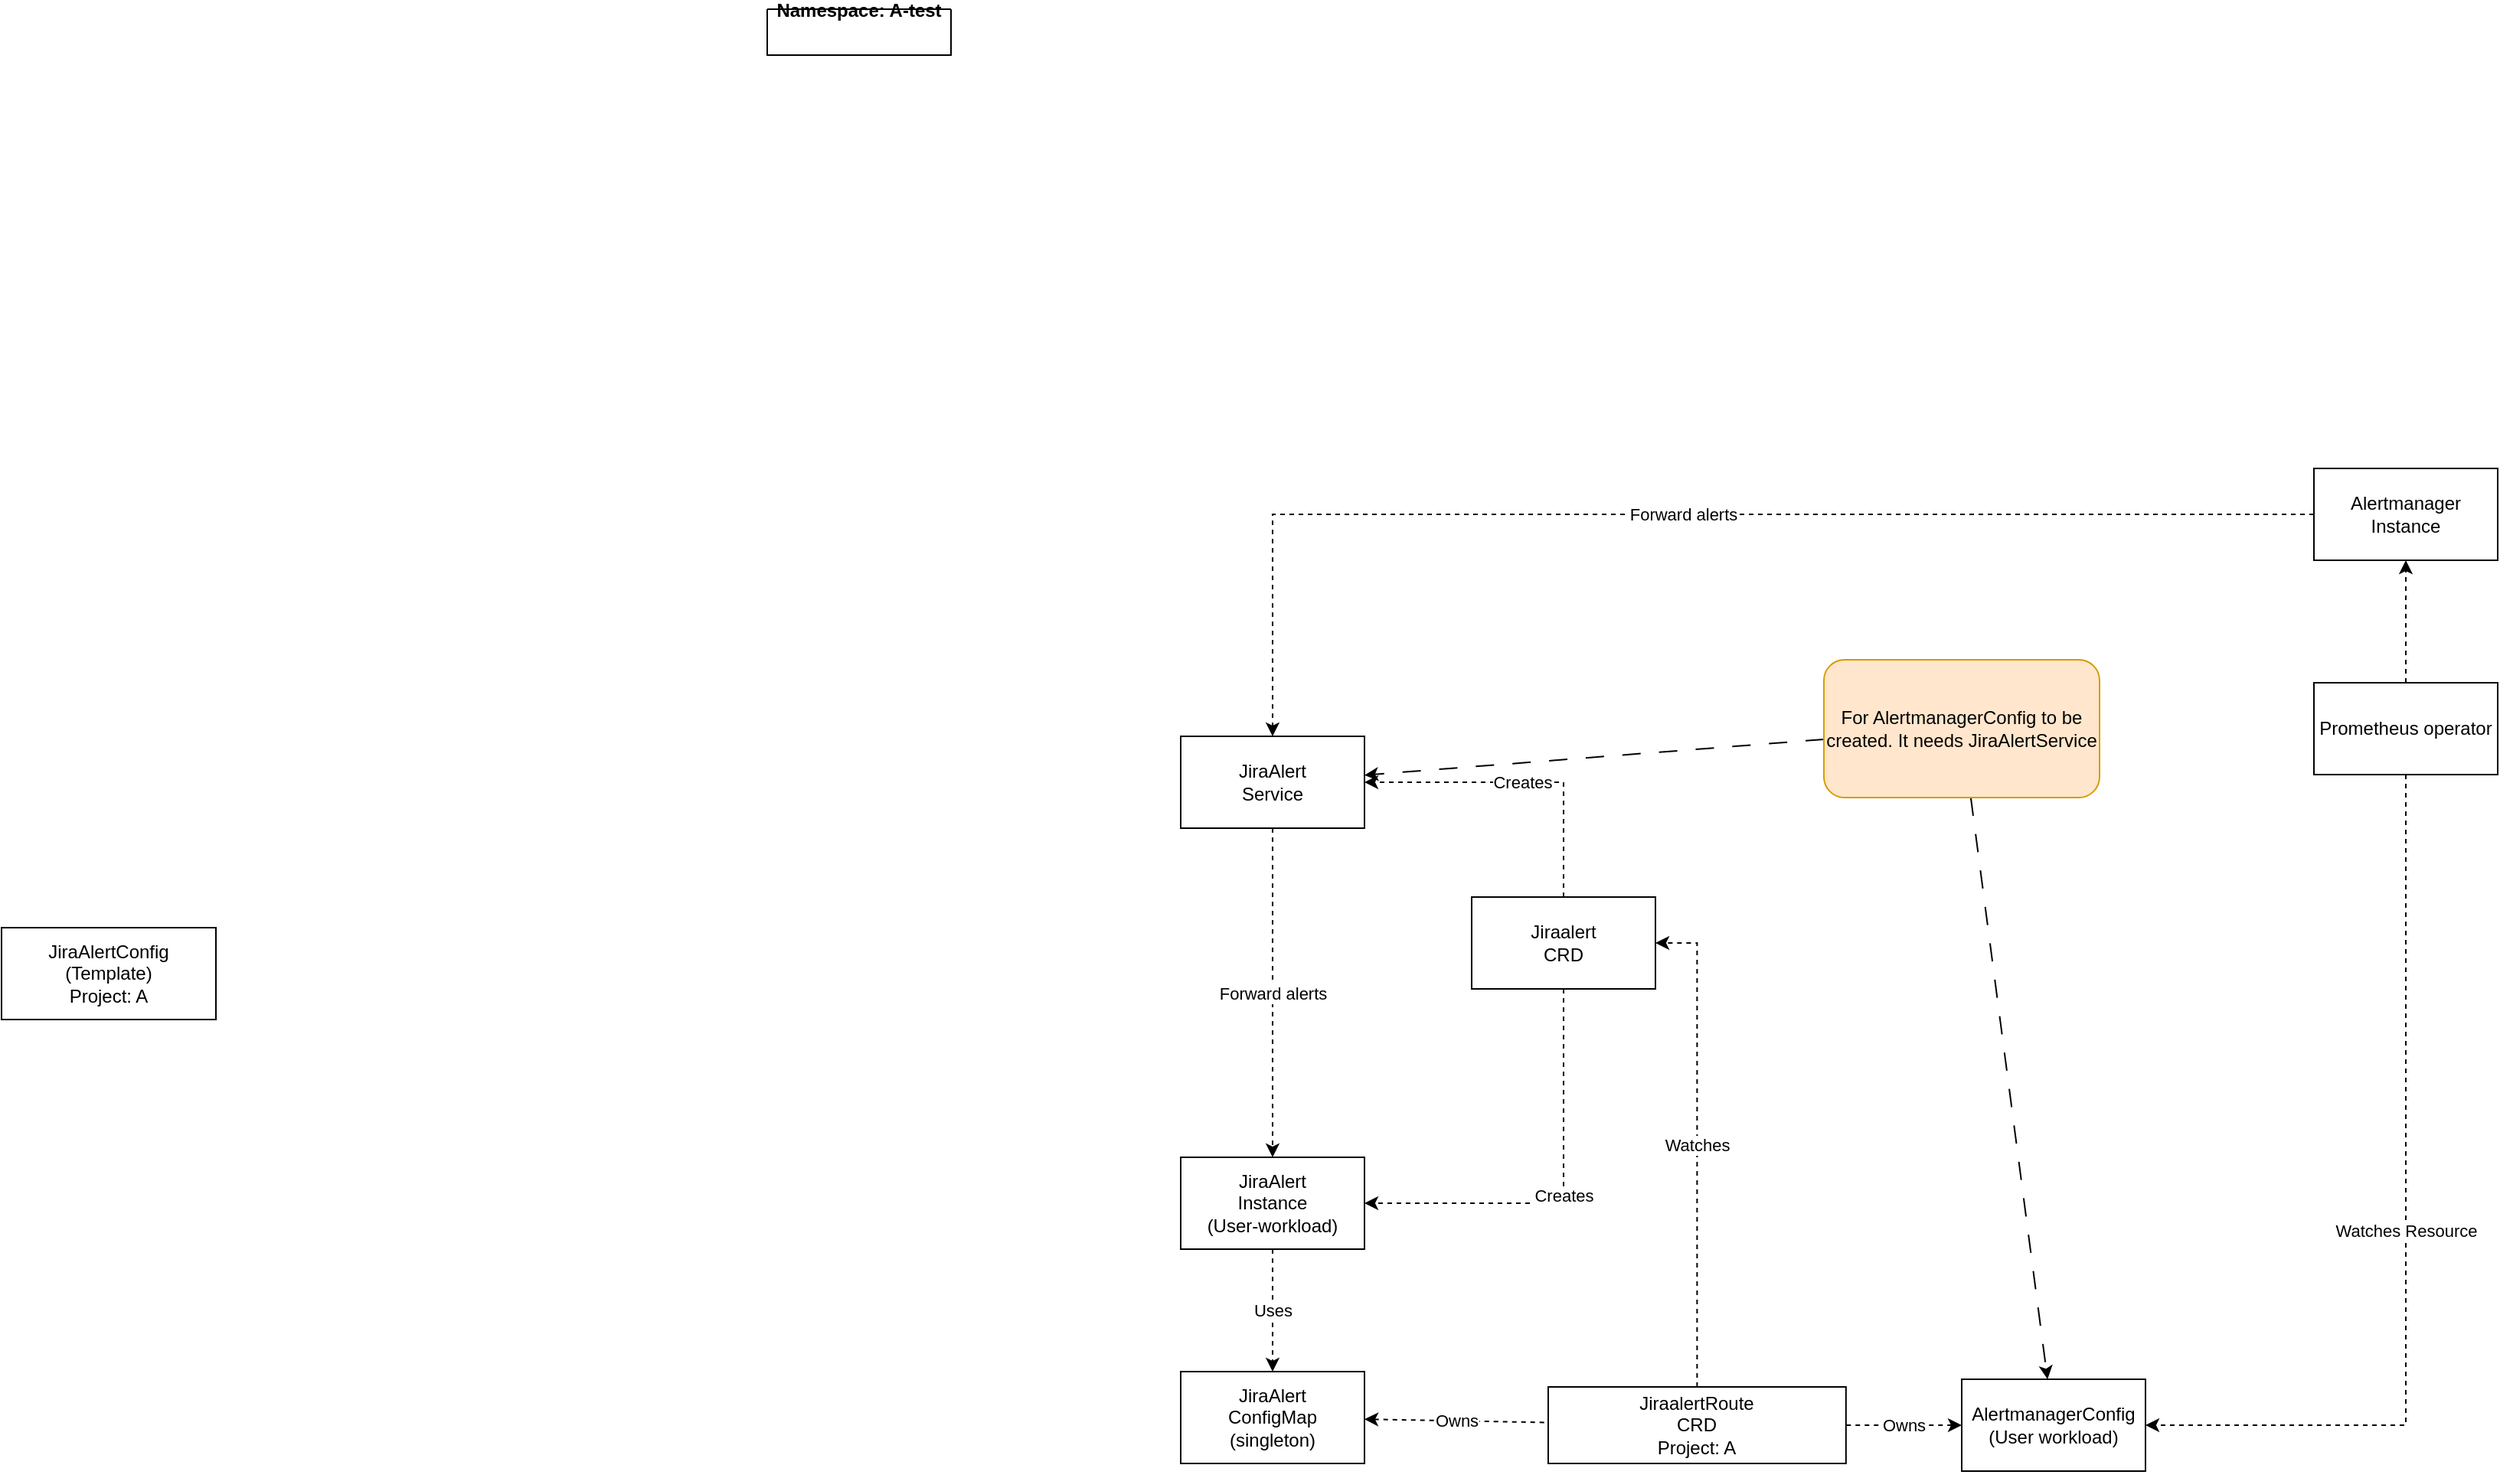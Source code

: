 <mxfile version="22.1.0" type="github">
  <diagram name="Sida-1" id="sMpSKWyNa3JY2Kg1YHN2">
    <mxGraphModel dx="3067" dy="757" grid="1" gridSize="10" guides="1" tooltips="1" connect="1" arrows="1" fold="1" page="1" pageScale="1" pageWidth="827" pageHeight="1169" math="0" shadow="0">
      <root>
        <mxCell id="0" />
        <mxCell id="1" parent="0" />
        <mxCell id="YuaA5Zfme7-IQ_LHkHmJ-38" value="Uses" style="edgeStyle=orthogonalEdgeStyle;rounded=0;orthogonalLoop=1;jettySize=auto;html=1;dashed=1;" edge="1" parent="1" source="YuaA5Zfme7-IQ_LHkHmJ-4" target="YuaA5Zfme7-IQ_LHkHmJ-30">
          <mxGeometry relative="1" as="geometry" />
        </mxCell>
        <mxCell id="YuaA5Zfme7-IQ_LHkHmJ-4" value="JiraAlert&lt;br&gt;Instance&lt;br&gt;(User-workload)" style="rounded=0;whiteSpace=wrap;html=1;" vertex="1" parent="1">
          <mxGeometry x="-460.0" y="860" width="120" height="60" as="geometry" />
        </mxCell>
        <mxCell id="YuaA5Zfme7-IQ_LHkHmJ-11" value="Namespace: A-test" style="swimlane;startSize=0;" vertex="1" collapsed="1" parent="1">
          <mxGeometry x="-730" y="110" width="120" height="30" as="geometry">
            <mxRectangle x="-730" y="110" width="528.46" height="360" as="alternateBounds" />
          </mxGeometry>
        </mxCell>
        <mxCell id="YuaA5Zfme7-IQ_LHkHmJ-12" value="AlertRule&lt;br&gt;(User)" style="rounded=0;whiteSpace=wrap;html=1;" vertex="1" parent="YuaA5Zfme7-IQ_LHkHmJ-11">
          <mxGeometry x="15.577" y="30" width="197.308" height="40" as="geometry" />
        </mxCell>
        <mxCell id="YuaA5Zfme7-IQ_LHkHmJ-1" value="JiraAlertConfig&lt;br&gt;(Template)&lt;br&gt;Project: A" style="rounded=0;whiteSpace=wrap;html=1;" vertex="1" parent="1">
          <mxGeometry x="-1230" y="710" width="140" height="60" as="geometry" />
        </mxCell>
        <mxCell id="YuaA5Zfme7-IQ_LHkHmJ-37" value="Owns" style="rounded=0;orthogonalLoop=1;jettySize=auto;html=1;dashed=1;startArrow=classic;startFill=1;endArrow=none;endFill=0;" edge="1" parent="1" source="YuaA5Zfme7-IQ_LHkHmJ-30" target="YuaA5Zfme7-IQ_LHkHmJ-16">
          <mxGeometry relative="1" as="geometry" />
        </mxCell>
        <mxCell id="YuaA5Zfme7-IQ_LHkHmJ-30" value="JiraAlert&lt;br&gt;ConfigMap&lt;br&gt;(singleton)" style="rounded=0;whiteSpace=wrap;html=1;" vertex="1" parent="1">
          <mxGeometry x="-460" y="1000" width="120" height="60" as="geometry" />
        </mxCell>
        <mxCell id="YuaA5Zfme7-IQ_LHkHmJ-35" value="Owns" style="rounded=0;orthogonalLoop=1;jettySize=auto;html=1;dashed=1;endArrow=none;endFill=0;startArrow=classic;startFill=1;" edge="1" parent="1" source="YuaA5Zfme7-IQ_LHkHmJ-19" target="YuaA5Zfme7-IQ_LHkHmJ-16">
          <mxGeometry relative="1" as="geometry" />
        </mxCell>
        <mxCell id="YuaA5Zfme7-IQ_LHkHmJ-19" value="AlertmanagerConfig&lt;br&gt;(User workload)" style="rounded=0;whiteSpace=wrap;html=1;" vertex="1" parent="1">
          <mxGeometry x="50" y="1005" width="120" height="60" as="geometry" />
        </mxCell>
        <mxCell id="YuaA5Zfme7-IQ_LHkHmJ-54" value="Watches" style="edgeStyle=orthogonalEdgeStyle;rounded=0;orthogonalLoop=1;jettySize=auto;html=1;entryX=1;entryY=0.5;entryDx=0;entryDy=0;dashed=1;" edge="1" parent="1" source="YuaA5Zfme7-IQ_LHkHmJ-16" target="YuaA5Zfme7-IQ_LHkHmJ-45">
          <mxGeometry relative="1" as="geometry" />
        </mxCell>
        <mxCell id="YuaA5Zfme7-IQ_LHkHmJ-16" value="JiraalertRoute&lt;br&gt;CRD&lt;br&gt;Project: A" style="rounded=0;whiteSpace=wrap;html=1;" vertex="1" parent="1">
          <mxGeometry x="-220.0" y="1010" width="194.42" height="50" as="geometry" />
        </mxCell>
        <mxCell id="YuaA5Zfme7-IQ_LHkHmJ-36" style="edgeStyle=orthogonalEdgeStyle;rounded=0;orthogonalLoop=1;jettySize=auto;html=1;exitX=0.5;exitY=1;exitDx=0;exitDy=0;" edge="1" parent="1" source="YuaA5Zfme7-IQ_LHkHmJ-30" target="YuaA5Zfme7-IQ_LHkHmJ-30">
          <mxGeometry relative="1" as="geometry" />
        </mxCell>
        <mxCell id="YuaA5Zfme7-IQ_LHkHmJ-41" value="Watches Resource" style="edgeStyle=orthogonalEdgeStyle;rounded=0;orthogonalLoop=1;jettySize=auto;html=1;dashed=1;entryX=1;entryY=0.5;entryDx=0;entryDy=0;exitX=0.5;exitY=1;exitDx=0;exitDy=0;" edge="1" parent="1" source="YuaA5Zfme7-IQ_LHkHmJ-39" target="YuaA5Zfme7-IQ_LHkHmJ-19">
          <mxGeometry relative="1" as="geometry" />
        </mxCell>
        <mxCell id="YuaA5Zfme7-IQ_LHkHmJ-42" style="edgeStyle=orthogonalEdgeStyle;rounded=0;orthogonalLoop=1;jettySize=auto;html=1;dashed=1;" edge="1" parent="1" source="YuaA5Zfme7-IQ_LHkHmJ-39" target="YuaA5Zfme7-IQ_LHkHmJ-40">
          <mxGeometry relative="1" as="geometry" />
        </mxCell>
        <mxCell id="YuaA5Zfme7-IQ_LHkHmJ-39" value="Prometheus operator" style="rounded=0;whiteSpace=wrap;html=1;" vertex="1" parent="1">
          <mxGeometry x="280" y="550" width="120" height="60" as="geometry" />
        </mxCell>
        <mxCell id="YuaA5Zfme7-IQ_LHkHmJ-44" value="Forward alerts" style="edgeStyle=orthogonalEdgeStyle;rounded=0;orthogonalLoop=1;jettySize=auto;html=1;dashed=1;" edge="1" parent="1" source="YuaA5Zfme7-IQ_LHkHmJ-40" target="YuaA5Zfme7-IQ_LHkHmJ-47">
          <mxGeometry relative="1" as="geometry" />
        </mxCell>
        <mxCell id="YuaA5Zfme7-IQ_LHkHmJ-40" value="Alertmanager&lt;br&gt;Instance" style="rounded=0;whiteSpace=wrap;html=1;" vertex="1" parent="1">
          <mxGeometry x="280" y="410" width="120" height="60" as="geometry" />
        </mxCell>
        <mxCell id="YuaA5Zfme7-IQ_LHkHmJ-46" value="Creates" style="edgeStyle=orthogonalEdgeStyle;rounded=0;orthogonalLoop=1;jettySize=auto;html=1;dashed=1;entryX=1;entryY=0.5;entryDx=0;entryDy=0;exitX=0.5;exitY=1;exitDx=0;exitDy=0;" edge="1" parent="1" source="YuaA5Zfme7-IQ_LHkHmJ-45" target="YuaA5Zfme7-IQ_LHkHmJ-4">
          <mxGeometry relative="1" as="geometry" />
        </mxCell>
        <mxCell id="YuaA5Zfme7-IQ_LHkHmJ-45" value="Jiraalert&lt;br&gt;CRD" style="rounded=0;whiteSpace=wrap;html=1;" vertex="1" parent="1">
          <mxGeometry x="-270" y="690" width="120" height="60" as="geometry" />
        </mxCell>
        <mxCell id="YuaA5Zfme7-IQ_LHkHmJ-47" value="JiraAlert&lt;br&gt;Service" style="rounded=0;whiteSpace=wrap;html=1;" vertex="1" parent="1">
          <mxGeometry x="-460.0" y="585" width="120" height="60" as="geometry" />
        </mxCell>
        <mxCell id="YuaA5Zfme7-IQ_LHkHmJ-48" value="Creates" style="edgeStyle=orthogonalEdgeStyle;rounded=0;orthogonalLoop=1;jettySize=auto;html=1;dashed=1;entryX=1;entryY=0.5;entryDx=0;entryDy=0;exitX=0.5;exitY=0;exitDx=0;exitDy=0;" edge="1" parent="1" source="YuaA5Zfme7-IQ_LHkHmJ-45" target="YuaA5Zfme7-IQ_LHkHmJ-47">
          <mxGeometry relative="1" as="geometry">
            <mxPoint x="-390" y="920" as="sourcePoint" />
            <mxPoint x="-390" y="820" as="targetPoint" />
          </mxGeometry>
        </mxCell>
        <mxCell id="YuaA5Zfme7-IQ_LHkHmJ-50" value="Forward alerts" style="edgeStyle=orthogonalEdgeStyle;rounded=0;orthogonalLoop=1;jettySize=auto;html=1;dashed=1;exitX=0.5;exitY=1;exitDx=0;exitDy=0;entryX=0.5;entryY=0;entryDx=0;entryDy=0;" edge="1" parent="1" source="YuaA5Zfme7-IQ_LHkHmJ-47" target="YuaA5Zfme7-IQ_LHkHmJ-4">
          <mxGeometry relative="1" as="geometry">
            <mxPoint x="-390" y="470" as="sourcePoint" />
            <mxPoint x="-390" y="590" as="targetPoint" />
          </mxGeometry>
        </mxCell>
        <mxCell id="YuaA5Zfme7-IQ_LHkHmJ-55" style="rounded=0;orthogonalLoop=1;jettySize=auto;html=1;dashed=1;dashPattern=12 12;" edge="1" parent="1" source="YuaA5Zfme7-IQ_LHkHmJ-57" target="YuaA5Zfme7-IQ_LHkHmJ-19">
          <mxGeometry relative="1" as="geometry">
            <mxPoint x="570" y="929.471" as="sourcePoint" />
          </mxGeometry>
        </mxCell>
        <mxCell id="YuaA5Zfme7-IQ_LHkHmJ-56" style="rounded=0;orthogonalLoop=1;jettySize=auto;html=1;dashed=1;dashPattern=12 12;" edge="1" parent="1" source="YuaA5Zfme7-IQ_LHkHmJ-57" target="YuaA5Zfme7-IQ_LHkHmJ-47">
          <mxGeometry relative="1" as="geometry">
            <mxPoint x="570" y="888.239" as="sourcePoint" />
            <mxPoint x="-99" y="1020" as="targetPoint" />
          </mxGeometry>
        </mxCell>
        <mxCell id="YuaA5Zfme7-IQ_LHkHmJ-57" value="For AlertmanagerConfig to be created. It needs JiraAlertService" style="rounded=1;whiteSpace=wrap;html=1;fillColor=#ffe6cc;strokeColor=#d79b00;" vertex="1" parent="1">
          <mxGeometry x="-40" y="535" width="180" height="90" as="geometry" />
        </mxCell>
      </root>
    </mxGraphModel>
  </diagram>
</mxfile>
